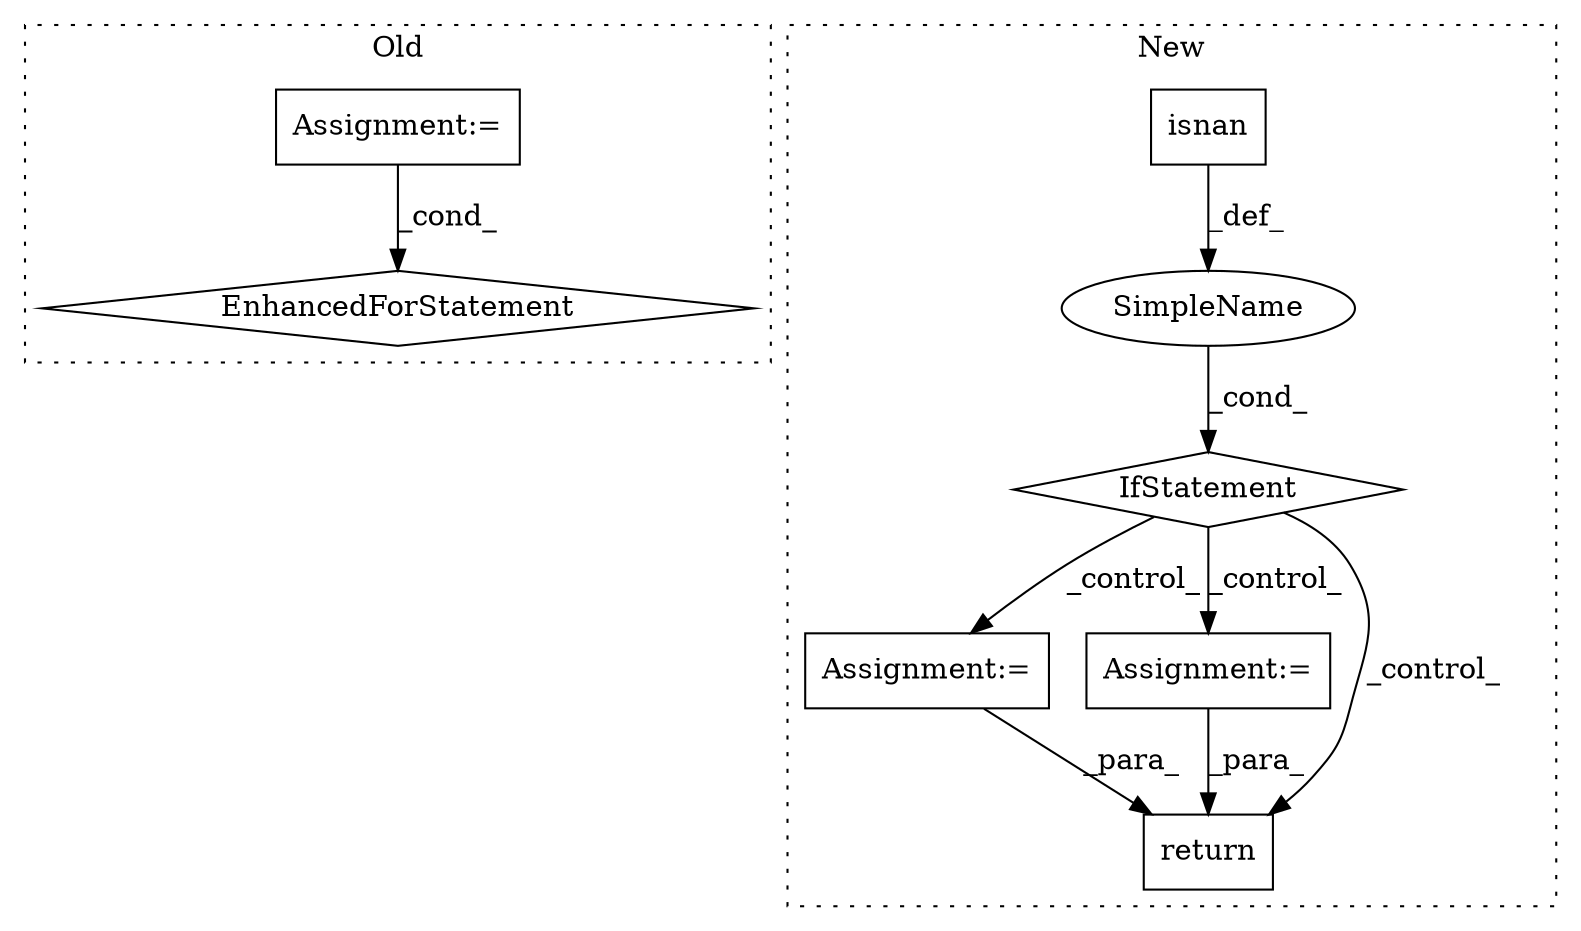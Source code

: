 digraph G {
subgraph cluster0 {
1 [label="EnhancedForStatement" a="70" s="212,274" l="53,2" shape="diamond"];
3 [label="Assignment:=" a="7" s="212,274" l="53,2" shape="box"];
label = "Old";
style="dotted";
}
subgraph cluster1 {
2 [label="isnan" a="32" s="239,260" l="6,1" shape="box"];
4 [label="IfStatement" a="25" s="229,267" l="4,2" shape="diamond"];
5 [label="Assignment:=" a="7" s="516" l="17" shape="box"];
6 [label="SimpleName" a="42" s="" l="" shape="ellipse"];
7 [label="Assignment:=" a="7" s="565" l="1" shape="box"];
8 [label="return" a="41" s="641" l="7" shape="box"];
label = "New";
style="dotted";
}
2 -> 6 [label="_def_"];
3 -> 1 [label="_cond_"];
4 -> 5 [label="_control_"];
4 -> 8 [label="_control_"];
4 -> 7 [label="_control_"];
5 -> 8 [label="_para_"];
6 -> 4 [label="_cond_"];
7 -> 8 [label="_para_"];
}